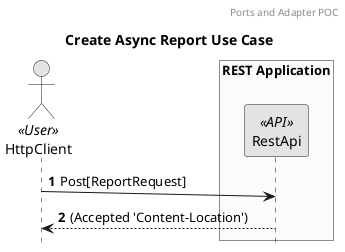 @startuml
skinparam monochrome true
skinparam BoxPadding 5
header Ports and Adapter POC
title Create Async Report Use Case

hide footbox
actor HttpClient as user << User >>

box "REST Application" #FBFBFB
 participant "RestApi" as api << API >>
end box

autonumber
user ->(5) api: Post[ReportRequest]
api --> user : (Accepted 'Content-Location')
@enduml